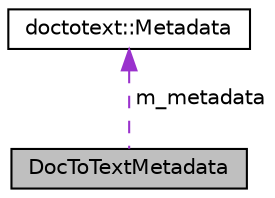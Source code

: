 digraph "DocToTextMetadata"
{
  edge [fontname="Helvetica",fontsize="10",labelfontname="Helvetica",labelfontsize="10"];
  node [fontname="Helvetica",fontsize="10",shape=record];
  Node1 [label="DocToTextMetadata",height=0.2,width=0.4,color="black", fillcolor="grey75", style="filled", fontcolor="black"];
  Node2 -> Node1 [dir="back",color="darkorchid3",fontsize="10",style="dashed",label=" m_metadata" ,fontname="Helvetica"];
  Node2 [label="doctotext::Metadata",height=0.2,width=0.4,color="black", fillcolor="white", style="filled",URL="$classdoctotext_1_1_metadata.html"];
}
